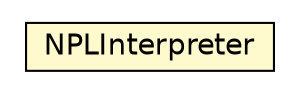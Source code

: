 #!/usr/local/bin/dot
#
# Class diagram 
# Generated by UMLGraph version R5_6_6-1-g9240c4 (http://www.umlgraph.org/)
#

digraph G {
	edge [fontname="Helvetica",fontsize=10,labelfontname="Helvetica",labelfontsize=10];
	node [fontname="Helvetica",fontsize=10,shape=plaintext];
	nodesep=0.25;
	ranksep=0.5;
	// npl.NPLInterpreter
	c6421 [label=<<table title="npl.NPLInterpreter" border="0" cellborder="1" cellspacing="0" cellpadding="2" port="p" bgcolor="lemonChiffon" href="./NPLInterpreter.html">
		<tr><td><table border="0" cellspacing="0" cellpadding="1">
<tr><td align="center" balign="center"> NPLInterpreter </td></tr>
		</table></td></tr>
		</table>>, URL="./NPLInterpreter.html", fontname="Helvetica", fontcolor="black", fontsize=14.0];
}

